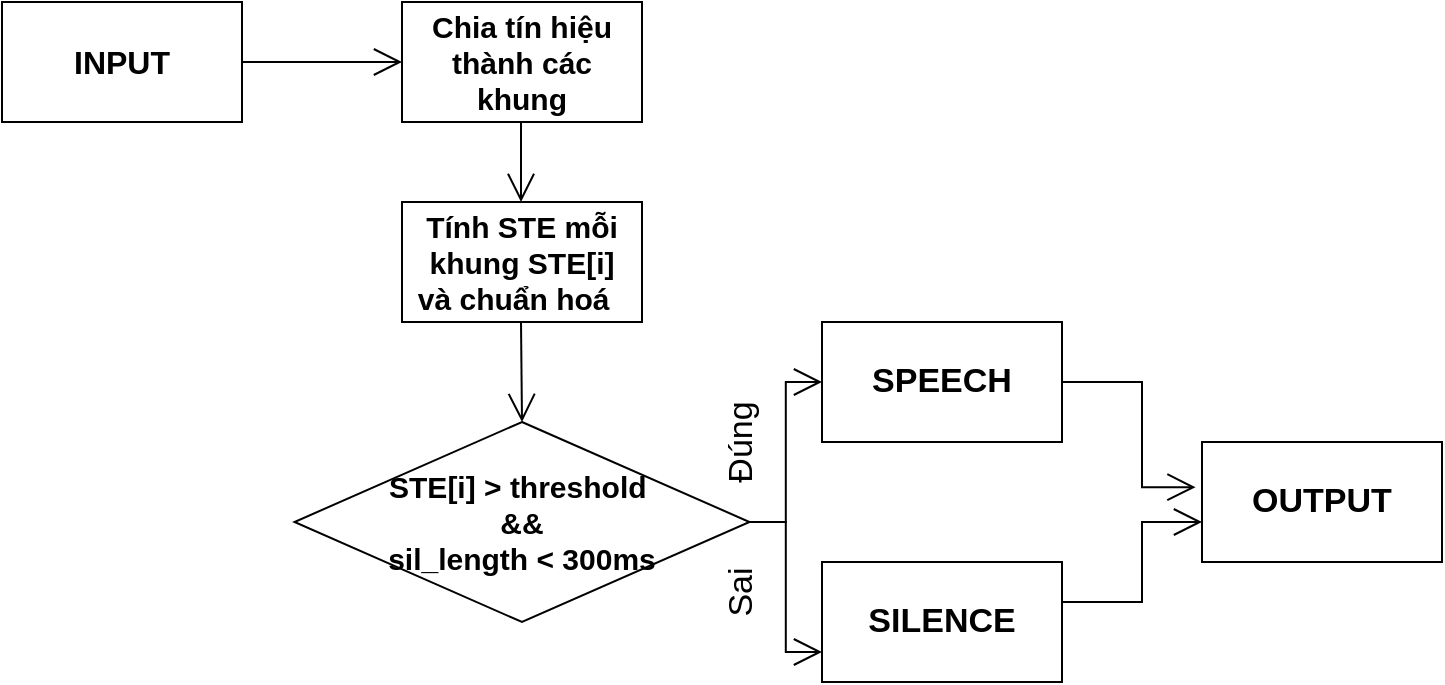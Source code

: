 <mxfile version="15.4.0" type="device"><diagram id="jn2tYoD-w80kolCekQRF" name="Page-1"><mxGraphModel dx="1024" dy="592" grid="1" gridSize="10" guides="1" tooltips="1" connect="1" arrows="1" fold="1" page="1" pageScale="1" pageWidth="850" pageHeight="1100" math="0" shadow="0"><root><mxCell id="0"/><mxCell id="1" parent="0"/><mxCell id="N9jT2bsRX6IS2IMaddp2-6" value="" style="endArrow=open;endFill=1;endSize=12;html=1;rounded=0;edgeStyle=orthogonalEdgeStyle;entryX=0;entryY=0.5;entryDx=0;entryDy=0;exitX=1;exitY=0.5;exitDx=0;exitDy=0;" edge="1" parent="1" source="N9jT2bsRX6IS2IMaddp2-8" target="N9jT2bsRX6IS2IMaddp2-7"><mxGeometry width="160" relative="1" as="geometry"><mxPoint x="260" y="130" as="sourcePoint"/><mxPoint x="260" y="170" as="targetPoint"/></mxGeometry></mxCell><mxCell id="N9jT2bsRX6IS2IMaddp2-7" value="Chia tín hiệu thành các khung" style="rounded=0;whiteSpace=wrap;html=1;fontStyle=1;fontSize=15;" vertex="1" parent="1"><mxGeometry x="320" y="120" width="120" height="60" as="geometry"/></mxCell><mxCell id="N9jT2bsRX6IS2IMaddp2-8" value="INPUT" style="rounded=0;whiteSpace=wrap;html=1;fontStyle=1;fontSize=16;" vertex="1" parent="1"><mxGeometry x="120" y="120" width="120" height="60" as="geometry"/></mxCell><mxCell id="N9jT2bsRX6IS2IMaddp2-9" value="Tính STE&amp;nbsp;mỗi khung STE[i]&lt;br style=&quot;font-size: 15px;&quot;&gt;và chuẩn hoá&amp;nbsp;&amp;nbsp;" style="rounded=0;whiteSpace=wrap;html=1;fontStyle=1;fontSize=15;" vertex="1" parent="1"><mxGeometry x="320" y="220" width="120" height="60" as="geometry"/></mxCell><mxCell id="N9jT2bsRX6IS2IMaddp2-15" value="" style="endArrow=open;endFill=1;endSize=12;html=1;rounded=0;edgeStyle=orthogonalEdgeStyle;" edge="1" parent="1"><mxGeometry width="160" relative="1" as="geometry"><mxPoint x="379.5" y="180" as="sourcePoint"/><mxPoint x="379.5" y="220" as="targetPoint"/></mxGeometry></mxCell><mxCell id="N9jT2bsRX6IS2IMaddp2-17" value="STE[i] &amp;gt; threshold&amp;nbsp;&lt;br style=&quot;font-size: 15px;&quot;&gt;&amp;amp;&amp;amp;&lt;br style=&quot;font-size: 15px;&quot;&gt;sil_length &amp;lt; 300ms" style="rhombus;whiteSpace=wrap;html=1;fontStyle=1;fontSize=15;" vertex="1" parent="1"><mxGeometry x="266.25" y="330" width="227.5" height="100" as="geometry"/></mxCell><mxCell id="N9jT2bsRX6IS2IMaddp2-18" value="SILENCE" style="rounded=0;whiteSpace=wrap;html=1;fontSize=17;fontStyle=1" vertex="1" parent="1"><mxGeometry x="530" y="400" width="120" height="60" as="geometry"/></mxCell><mxCell id="N9jT2bsRX6IS2IMaddp2-19" value="SPEECH" style="rounded=0;whiteSpace=wrap;html=1;fontStyle=1;fontSize=17;" vertex="1" parent="1"><mxGeometry x="530" y="280" width="120" height="60" as="geometry"/></mxCell><mxCell id="N9jT2bsRX6IS2IMaddp2-21" value="&lt;span style=&quot;font-size: 17px;&quot;&gt;OUTPUT&lt;/span&gt;" style="rounded=0;whiteSpace=wrap;html=1;fontStyle=1;fontSize=17;" vertex="1" parent="1"><mxGeometry x="720" y="340" width="120" height="60" as="geometry"/></mxCell><mxCell id="N9jT2bsRX6IS2IMaddp2-25" value="" style="endArrow=open;endFill=1;endSize=12;html=1;rounded=0;edgeStyle=orthogonalEdgeStyle;entryX=0;entryY=0.5;entryDx=0;entryDy=0;" edge="1" parent="1" source="N9jT2bsRX6IS2IMaddp2-17" target="N9jT2bsRX6IS2IMaddp2-19"><mxGeometry width="160" relative="1" as="geometry"><mxPoint x="425" y="340" as="sourcePoint"/><mxPoint x="425" y="380" as="targetPoint"/></mxGeometry></mxCell><mxCell id="N9jT2bsRX6IS2IMaddp2-26" value="" style="endArrow=open;endFill=1;endSize=12;html=1;rounded=0;edgeStyle=orthogonalEdgeStyle;exitX=1;exitY=0.5;exitDx=0;exitDy=0;entryX=0;entryY=0.75;entryDx=0;entryDy=0;" edge="1" parent="1" source="N9jT2bsRX6IS2IMaddp2-17" target="N9jT2bsRX6IS2IMaddp2-18"><mxGeometry width="160" relative="1" as="geometry"><mxPoint x="409.5" y="210" as="sourcePoint"/><mxPoint x="409.5" y="250" as="targetPoint"/></mxGeometry></mxCell><mxCell id="N9jT2bsRX6IS2IMaddp2-27" value="" style="endArrow=open;endFill=1;endSize=12;html=1;rounded=0;edgeStyle=orthogonalEdgeStyle;entryX=0.5;entryY=0;entryDx=0;entryDy=0;" edge="1" parent="1" target="N9jT2bsRX6IS2IMaddp2-17"><mxGeometry width="160" relative="1" as="geometry"><mxPoint x="379.5" y="280" as="sourcePoint"/><mxPoint x="379.5" y="320" as="targetPoint"/></mxGeometry></mxCell><mxCell id="N9jT2bsRX6IS2IMaddp2-28" value="" style="endArrow=open;endFill=1;endSize=12;html=1;rounded=0;edgeStyle=orthogonalEdgeStyle;entryX=-0.027;entryY=0.377;entryDx=0;entryDy=0;entryPerimeter=0;exitX=1;exitY=0.5;exitDx=0;exitDy=0;" edge="1" parent="1" source="N9jT2bsRX6IS2IMaddp2-19" target="N9jT2bsRX6IS2IMaddp2-21"><mxGeometry width="160" relative="1" as="geometry"><mxPoint x="389.5" y="190" as="sourcePoint"/><mxPoint x="389.5" y="230" as="targetPoint"/><Array as="points"><mxPoint x="690" y="310"/><mxPoint x="690" y="363"/></Array></mxGeometry></mxCell><mxCell id="N9jT2bsRX6IS2IMaddp2-31" value="" style="endArrow=open;endFill=1;endSize=12;html=1;rounded=0;edgeStyle=orthogonalEdgeStyle;exitX=1;exitY=0.5;exitDx=0;exitDy=0;" edge="1" parent="1"><mxGeometry width="160" relative="1" as="geometry"><mxPoint x="650" y="420" as="sourcePoint"/><mxPoint x="720" y="380" as="targetPoint"/><Array as="points"><mxPoint x="690" y="420"/><mxPoint x="690" y="380"/><mxPoint x="720" y="380"/></Array></mxGeometry></mxCell><mxCell id="N9jT2bsRX6IS2IMaddp2-32" value="Đúng" style="text;html=1;strokeColor=none;fillColor=none;align=center;verticalAlign=middle;whiteSpace=wrap;rounded=0;fontSize=17;rotation=-90;" vertex="1" parent="1"><mxGeometry x="460" y="330" width="60" height="20" as="geometry"/></mxCell><mxCell id="N9jT2bsRX6IS2IMaddp2-34" value="Sai" style="text;html=1;strokeColor=none;fillColor=none;align=center;verticalAlign=middle;whiteSpace=wrap;rounded=0;fontSize=17;rotation=-90;" vertex="1" parent="1"><mxGeometry x="460" y="400" width="60" height="30" as="geometry"/></mxCell></root></mxGraphModel></diagram></mxfile>